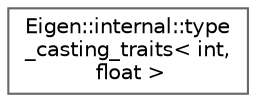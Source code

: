 digraph "类继承关系图"
{
 // LATEX_PDF_SIZE
  bgcolor="transparent";
  edge [fontname=Helvetica,fontsize=10,labelfontname=Helvetica,labelfontsize=10];
  node [fontname=Helvetica,fontsize=10,shape=box,height=0.2,width=0.4];
  rankdir="LR";
  Node0 [id="Node000000",label="Eigen::internal::type\l_casting_traits\< int,\l float \>",height=0.2,width=0.4,color="grey40", fillcolor="white", style="filled",URL="$struct_eigen_1_1internal_1_1type__casting__traits_3_01int_00_01float_01_4.html",tooltip=" "];
}
